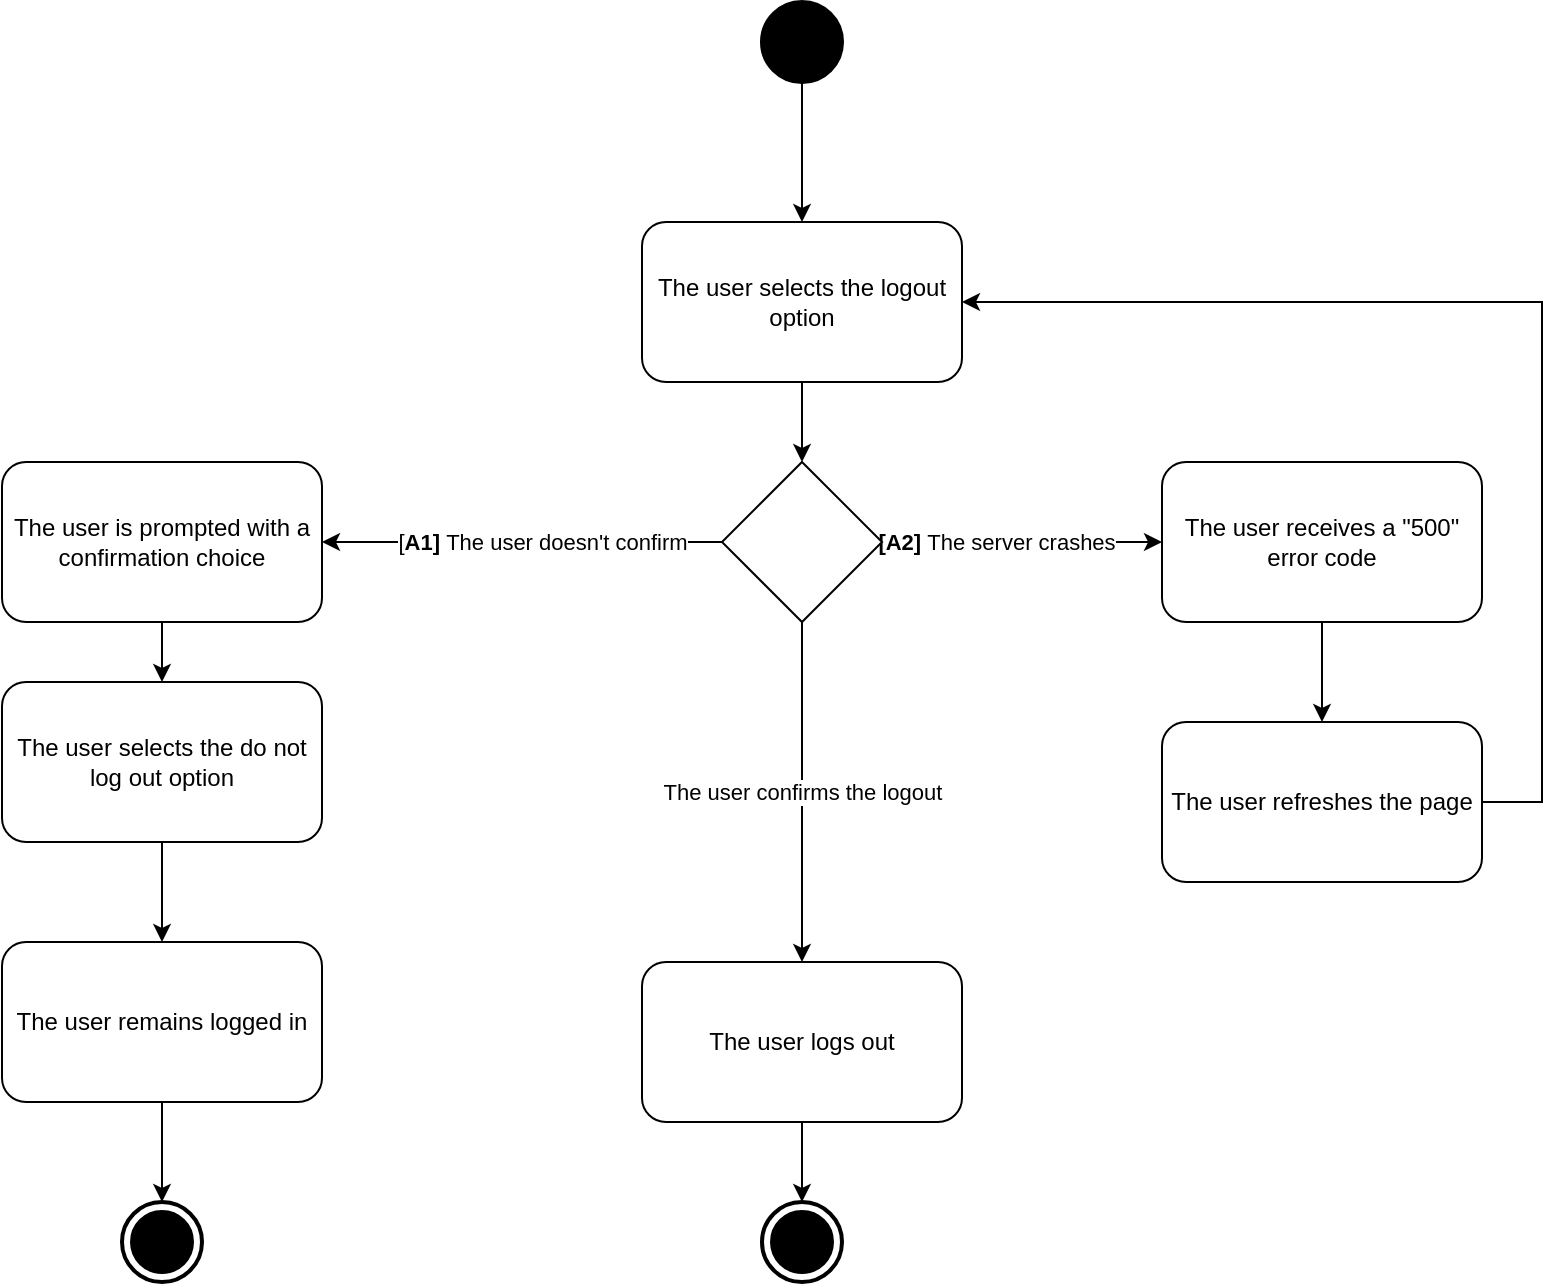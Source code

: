 <mxfile version="14.4.8" type="device"><diagram id="r2bkTqOlgVG0IPSJMb9H" name="Page-1"><mxGraphModel dx="1422" dy="705" grid="1" gridSize="10" guides="1" tooltips="1" connect="1" arrows="1" fold="1" page="1" pageScale="1" pageWidth="827" pageHeight="1169" math="0" shadow="0"><root><mxCell id="0"/><mxCell id="1" parent="0"/><mxCell id="VK75pNcMd4G33l6sW3Y8-12" style="edgeStyle=orthogonalEdgeStyle;rounded=0;orthogonalLoop=1;jettySize=auto;html=1;entryX=0.5;entryY=0;entryDx=0;entryDy=0;" edge="1" parent="1" source="VK75pNcMd4G33l6sW3Y8-1" target="VK75pNcMd4G33l6sW3Y8-6"><mxGeometry relative="1" as="geometry"/></mxCell><mxCell id="VK75pNcMd4G33l6sW3Y8-1" value="The user selects the logout option" style="shape=rect;html=1;rounded=1;whiteSpace=wrap;align=center;" vertex="1" parent="1"><mxGeometry x="360" y="120" width="160" height="80" as="geometry"/></mxCell><mxCell id="VK75pNcMd4G33l6sW3Y8-15" style="edgeStyle=orthogonalEdgeStyle;rounded=0;orthogonalLoop=1;jettySize=auto;html=1;entryX=0.5;entryY=0;entryDx=0;entryDy=0;entryPerimeter=0;" edge="1" parent="1" source="VK75pNcMd4G33l6sW3Y8-2" target="VK75pNcMd4G33l6sW3Y8-8"><mxGeometry relative="1" as="geometry"/></mxCell><mxCell id="VK75pNcMd4G33l6sW3Y8-2" value="The user remains logged in" style="shape=rect;html=1;rounded=1;whiteSpace=wrap;align=center;" vertex="1" parent="1"><mxGeometry x="40" y="480" width="160" height="80" as="geometry"/></mxCell><mxCell id="VK75pNcMd4G33l6sW3Y8-16" style="edgeStyle=orthogonalEdgeStyle;rounded=0;orthogonalLoop=1;jettySize=auto;html=1;" edge="1" parent="1" source="VK75pNcMd4G33l6sW3Y8-3" target="VK75pNcMd4G33l6sW3Y8-2"><mxGeometry relative="1" as="geometry"/></mxCell><mxCell id="VK75pNcMd4G33l6sW3Y8-3" value="The user selects the do not log out option" style="shape=rect;html=1;rounded=1;whiteSpace=wrap;align=center;" vertex="1" parent="1"><mxGeometry x="40" y="350" width="160" height="80" as="geometry"/></mxCell><mxCell id="VK75pNcMd4G33l6sW3Y8-17" style="edgeStyle=orthogonalEdgeStyle;rounded=0;orthogonalLoop=1;jettySize=auto;html=1;" edge="1" parent="1" source="VK75pNcMd4G33l6sW3Y8-4" target="VK75pNcMd4G33l6sW3Y8-3"><mxGeometry relative="1" as="geometry"/></mxCell><mxCell id="VK75pNcMd4G33l6sW3Y8-4" value="The user is prompted with a confirmation choice" style="shape=rect;html=1;rounded=1;whiteSpace=wrap;align=center;" vertex="1" parent="1"><mxGeometry x="40" y="240" width="160" height="80" as="geometry"/></mxCell><mxCell id="VK75pNcMd4G33l6sW3Y8-25" style="edgeStyle=orthogonalEdgeStyle;rounded=0;orthogonalLoop=1;jettySize=auto;html=1;entryX=0.5;entryY=0;entryDx=0;entryDy=0;entryPerimeter=0;" edge="1" parent="1" source="VK75pNcMd4G33l6sW3Y8-5" target="VK75pNcMd4G33l6sW3Y8-7"><mxGeometry relative="1" as="geometry"/></mxCell><mxCell id="VK75pNcMd4G33l6sW3Y8-5" value="The user logs out" style="shape=rect;html=1;rounded=1;whiteSpace=wrap;align=center;" vertex="1" parent="1"><mxGeometry x="360" y="490" width="160" height="80" as="geometry"/></mxCell><mxCell id="VK75pNcMd4G33l6sW3Y8-11" value="The user confirms the logout" style="edgeStyle=orthogonalEdgeStyle;rounded=0;orthogonalLoop=1;jettySize=auto;html=1;" edge="1" parent="1" source="VK75pNcMd4G33l6sW3Y8-6" target="VK75pNcMd4G33l6sW3Y8-5"><mxGeometry relative="1" as="geometry"/></mxCell><mxCell id="VK75pNcMd4G33l6sW3Y8-13" style="edgeStyle=orthogonalEdgeStyle;rounded=0;orthogonalLoop=1;jettySize=auto;html=1;entryX=1;entryY=0.5;entryDx=0;entryDy=0;" edge="1" parent="1" source="VK75pNcMd4G33l6sW3Y8-6" target="VK75pNcMd4G33l6sW3Y8-4"><mxGeometry relative="1" as="geometry"/></mxCell><mxCell id="VK75pNcMd4G33l6sW3Y8-14" value="[&lt;b&gt;A1] &lt;/b&gt;The user doesn't confirm" style="edgeLabel;html=1;align=center;verticalAlign=middle;resizable=0;points=[];" vertex="1" connectable="0" parent="VK75pNcMd4G33l6sW3Y8-13"><mxGeometry x="0.26" y="1" relative="1" as="geometry"><mxPoint x="36" y="-1" as="offset"/></mxGeometry></mxCell><mxCell id="VK75pNcMd4G33l6sW3Y8-20" style="edgeStyle=orthogonalEdgeStyle;rounded=0;orthogonalLoop=1;jettySize=auto;html=1;entryX=0;entryY=0.5;entryDx=0;entryDy=0;" edge="1" parent="1" source="VK75pNcMd4G33l6sW3Y8-6" target="VK75pNcMd4G33l6sW3Y8-19"><mxGeometry relative="1" as="geometry"/></mxCell><mxCell id="VK75pNcMd4G33l6sW3Y8-21" value="&lt;b&gt;[A2] &lt;/b&gt;The server crashes" style="edgeLabel;html=1;align=center;verticalAlign=middle;resizable=0;points=[];" vertex="1" connectable="0" parent="VK75pNcMd4G33l6sW3Y8-20"><mxGeometry x="-0.186" relative="1" as="geometry"><mxPoint as="offset"/></mxGeometry></mxCell><mxCell id="VK75pNcMd4G33l6sW3Y8-6" value="" style="rhombus;whiteSpace=wrap;html=1;" vertex="1" parent="1"><mxGeometry x="400" y="240" width="80" height="80" as="geometry"/></mxCell><mxCell id="VK75pNcMd4G33l6sW3Y8-7" value="" style="html=1;shape=mxgraph.sysml.actFinal;strokeWidth=2;verticalLabelPosition=bottom;verticalAlignment=top;" vertex="1" parent="1"><mxGeometry x="420" y="610" width="40" height="40" as="geometry"/></mxCell><mxCell id="VK75pNcMd4G33l6sW3Y8-8" value="" style="html=1;shape=mxgraph.sysml.actFinal;strokeWidth=2;verticalLabelPosition=bottom;verticalAlignment=top;" vertex="1" parent="1"><mxGeometry x="100" y="610" width="40" height="40" as="geometry"/></mxCell><mxCell id="VK75pNcMd4G33l6sW3Y8-18" style="edgeStyle=orthogonalEdgeStyle;rounded=0;orthogonalLoop=1;jettySize=auto;html=1;entryX=0.5;entryY=0;entryDx=0;entryDy=0;" edge="1" parent="1" source="VK75pNcMd4G33l6sW3Y8-9" target="VK75pNcMd4G33l6sW3Y8-1"><mxGeometry relative="1" as="geometry"/></mxCell><mxCell id="VK75pNcMd4G33l6sW3Y8-9" value="" style="shape=ellipse;html=1;fillColor=#000000;strokeWidth=2;verticalLabelPosition=bottom;verticalAlignment=top;perimeter=ellipsePerimeter;" vertex="1" parent="1"><mxGeometry x="420" y="10" width="40" height="40" as="geometry"/></mxCell><mxCell id="VK75pNcMd4G33l6sW3Y8-24" style="edgeStyle=orthogonalEdgeStyle;rounded=0;orthogonalLoop=1;jettySize=auto;html=1;entryX=0.5;entryY=0;entryDx=0;entryDy=0;" edge="1" parent="1" source="VK75pNcMd4G33l6sW3Y8-19" target="VK75pNcMd4G33l6sW3Y8-22"><mxGeometry relative="1" as="geometry"/></mxCell><mxCell id="VK75pNcMd4G33l6sW3Y8-19" value="The user receives a &quot;500&quot; error code" style="shape=rect;html=1;rounded=1;whiteSpace=wrap;align=center;" vertex="1" parent="1"><mxGeometry x="620" y="240" width="160" height="80" as="geometry"/></mxCell><mxCell id="VK75pNcMd4G33l6sW3Y8-23" style="edgeStyle=orthogonalEdgeStyle;rounded=0;orthogonalLoop=1;jettySize=auto;html=1;entryX=1;entryY=0.5;entryDx=0;entryDy=0;" edge="1" parent="1" source="VK75pNcMd4G33l6sW3Y8-22" target="VK75pNcMd4G33l6sW3Y8-1"><mxGeometry relative="1" as="geometry"><Array as="points"><mxPoint x="810" y="410"/><mxPoint x="810" y="160"/></Array></mxGeometry></mxCell><mxCell id="VK75pNcMd4G33l6sW3Y8-22" value="The user refreshes the page" style="shape=rect;html=1;rounded=1;whiteSpace=wrap;align=center;" vertex="1" parent="1"><mxGeometry x="620" y="370" width="160" height="80" as="geometry"/></mxCell></root></mxGraphModel></diagram></mxfile>